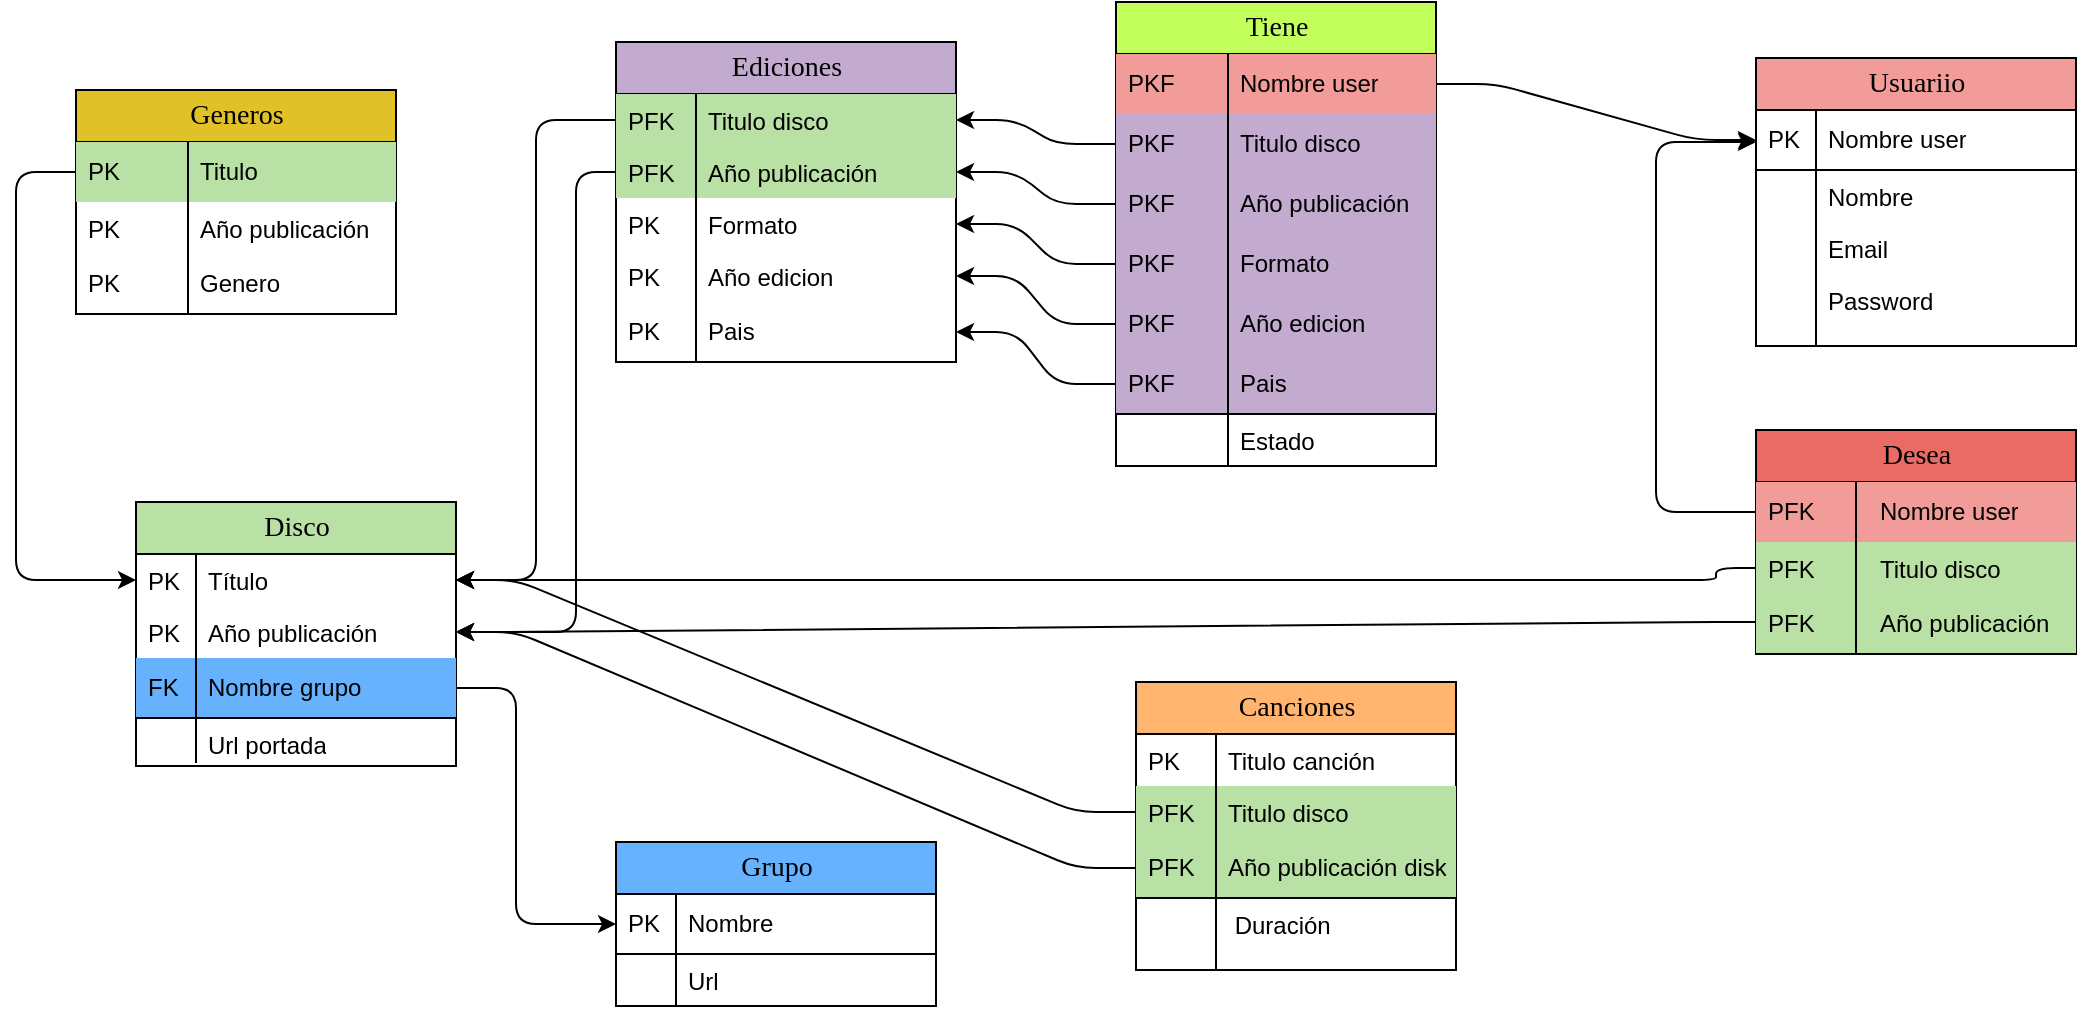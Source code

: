 <mxfile version="24.8.6">
  <diagram name="Page-1" id="e56a1550-8fbb-45ad-956c-1786394a9013">
    <mxGraphModel dx="1434" dy="786" grid="1" gridSize="10" guides="1" tooltips="1" connect="1" arrows="1" fold="1" page="1" pageScale="1" pageWidth="1100" pageHeight="850" background="none" math="0" shadow="0">
      <root>
        <mxCell id="0" />
        <mxCell id="1" parent="0" />
        <mxCell id="2e49270ec7c68f3f-1" value="Grupo" style="swimlane;html=1;fontStyle=0;childLayout=stackLayout;horizontal=1;startSize=26;fillColor=#66B2FF;horizontalStack=0;resizeParent=1;resizeLast=0;collapsible=1;marginBottom=0;swimlaneFillColor=#ffffff;align=center;rounded=0;shadow=0;comic=0;labelBackgroundColor=none;strokeWidth=1;fontFamily=Verdana;fontSize=14" parent="1" vertex="1">
          <mxGeometry x="320" y="480" width="160" height="82" as="geometry" />
        </mxCell>
        <mxCell id="T7b4NBQ5WyFwHvot3WWk-4" value="Nombre" style="shape=partialRectangle;top=0;left=0;right=0;bottom=1;html=1;align=left;verticalAlign=middle;fillColor=none;spacingLeft=34;spacingRight=4;whiteSpace=wrap;overflow=hidden;rotatable=0;points=[[0,0.5],[1,0.5]];portConstraint=eastwest;dropTarget=0;fontStyle=0;" parent="2e49270ec7c68f3f-1" vertex="1">
          <mxGeometry y="26" width="160" height="30" as="geometry" />
        </mxCell>
        <mxCell id="T7b4NBQ5WyFwHvot3WWk-5" value="PK" style="shape=partialRectangle;top=0;left=0;bottom=0;html=1;fillColor=none;align=left;verticalAlign=middle;spacingLeft=4;spacingRight=4;whiteSpace=wrap;overflow=hidden;rotatable=0;points=[];portConstraint=eastwest;part=1;fontStyle=0" parent="T7b4NBQ5WyFwHvot3WWk-4" vertex="1" connectable="0">
          <mxGeometry width="30" height="30" as="geometry" />
        </mxCell>
        <mxCell id="T7b4NBQ5WyFwHvot3WWk-8" value="Url" style="shape=partialRectangle;top=0;left=0;right=0;bottom=0;html=1;align=left;verticalAlign=top;fillColor=none;spacingLeft=34;spacingRight=4;whiteSpace=wrap;overflow=hidden;rotatable=0;points=[[0,0.5],[1,0.5]];portConstraint=eastwest;dropTarget=0;fontStyle=0" parent="2e49270ec7c68f3f-1" vertex="1">
          <mxGeometry y="56" width="160" height="26" as="geometry" />
        </mxCell>
        <mxCell id="T7b4NBQ5WyFwHvot3WWk-9" value="" style="shape=partialRectangle;top=0;left=0;bottom=0;html=1;fillColor=none;align=left;verticalAlign=top;spacingLeft=4;spacingRight=4;whiteSpace=wrap;overflow=hidden;rotatable=0;points=[];portConstraint=eastwest;part=1;fontStyle=0" parent="T7b4NBQ5WyFwHvot3WWk-8" vertex="1" connectable="0">
          <mxGeometry width="30" height="26" as="geometry" />
        </mxCell>
        <mxCell id="2e49270ec7c68f3f-8" value="Canciones" style="swimlane;html=1;fontStyle=0;childLayout=stackLayout;horizontal=1;startSize=26;fillColor=#FFB570;horizontalStack=0;resizeParent=1;resizeLast=0;collapsible=1;marginBottom=0;swimlaneFillColor=#ffffff;align=center;rounded=0;shadow=0;comic=0;labelBackgroundColor=none;strokeWidth=1;fontFamily=Verdana;fontSize=14;swimlaneLine=1;" parent="1" vertex="1">
          <mxGeometry x="580" y="400" width="160" height="144" as="geometry" />
        </mxCell>
        <mxCell id="2e49270ec7c68f3f-11" value="&amp;nbsp; &amp;nbsp;Titulo canción" style="shape=partialRectangle;top=0;left=0;right=0;bottom=0;html=1;align=left;verticalAlign=top;fillColor=none;spacingLeft=34;spacingRight=4;whiteSpace=wrap;overflow=hidden;rotatable=0;points=[[0,0.5],[1,0.5]];portConstraint=eastwest;dropTarget=0;fontStyle=0" parent="2e49270ec7c68f3f-8" vertex="1">
          <mxGeometry y="26" width="160" height="26" as="geometry" />
        </mxCell>
        <mxCell id="2e49270ec7c68f3f-12" value="PK" style="shape=partialRectangle;top=0;left=0;bottom=0;html=1;fillColor=none;align=left;verticalAlign=top;spacingLeft=4;spacingRight=4;whiteSpace=wrap;overflow=hidden;rotatable=0;points=[];portConstraint=eastwest;part=1;fontStyle=0" parent="2e49270ec7c68f3f-11" vertex="1" connectable="0">
          <mxGeometry width="40" height="26" as="geometry" />
        </mxCell>
        <mxCell id="2e49270ec7c68f3f-13" value="&amp;nbsp; &amp;nbsp;Titulo disco" style="shape=partialRectangle;top=0;left=0;right=0;bottom=0;html=1;align=left;verticalAlign=top;fillColor=#B9E0A5;spacingLeft=34;spacingRight=4;whiteSpace=wrap;overflow=hidden;rotatable=0;points=[[0,0.5],[1,0.5]];portConstraint=eastwest;dropTarget=0;fontStyle=0" parent="2e49270ec7c68f3f-8" vertex="1">
          <mxGeometry y="52" width="160" height="26" as="geometry" />
        </mxCell>
        <mxCell id="2e49270ec7c68f3f-14" value="PFK" style="shape=partialRectangle;top=0;left=0;bottom=0;html=1;fillColor=none;align=left;verticalAlign=top;spacingLeft=4;spacingRight=4;whiteSpace=wrap;overflow=hidden;rotatable=0;points=[];portConstraint=eastwest;part=1;fontStyle=0" parent="2e49270ec7c68f3f-13" vertex="1" connectable="0">
          <mxGeometry width="40" height="26" as="geometry" />
        </mxCell>
        <mxCell id="2e49270ec7c68f3f-9" value="&amp;nbsp; &amp;nbsp;Año publicación disk" style="shape=partialRectangle;top=0;left=0;right=0;bottom=1;html=1;align=left;verticalAlign=middle;fillColor=#B9E0A5;spacingLeft=34;spacingRight=4;whiteSpace=wrap;overflow=hidden;rotatable=0;points=[[0,0.5],[1,0.5]];portConstraint=eastwest;dropTarget=0;fontStyle=0;" parent="2e49270ec7c68f3f-8" vertex="1">
          <mxGeometry y="78" width="160" height="30" as="geometry" />
        </mxCell>
        <mxCell id="2e49270ec7c68f3f-10" value="PFK" style="shape=partialRectangle;top=0;left=0;bottom=0;html=1;fillColor=none;align=left;verticalAlign=middle;spacingLeft=4;spacingRight=4;whiteSpace=wrap;overflow=hidden;rotatable=0;points=[];portConstraint=eastwest;part=1;fontStyle=0" parent="2e49270ec7c68f3f-9" vertex="1" connectable="0">
          <mxGeometry width="40" height="30" as="geometry" />
        </mxCell>
        <mxCell id="2e49270ec7c68f3f-15" value="&amp;nbsp; &amp;nbsp; Duración" style="shape=partialRectangle;top=0;left=0;right=0;bottom=0;html=1;align=left;verticalAlign=top;fillColor=none;spacingLeft=34;spacingRight=4;whiteSpace=wrap;overflow=hidden;rotatable=0;points=[[0,0.5],[1,0.5]];portConstraint=eastwest;dropTarget=0;fontStyle=0" parent="2e49270ec7c68f3f-8" vertex="1">
          <mxGeometry y="108" width="160" height="26" as="geometry" />
        </mxCell>
        <mxCell id="2e49270ec7c68f3f-16" value="" style="shape=partialRectangle;top=0;left=0;bottom=0;html=1;fillColor=none;align=left;verticalAlign=top;spacingLeft=4;spacingRight=4;whiteSpace=wrap;overflow=hidden;rotatable=0;points=[];portConstraint=eastwest;part=1;fontStyle=0" parent="2e49270ec7c68f3f-15" vertex="1" connectable="0">
          <mxGeometry width="40" height="26" as="geometry" />
        </mxCell>
        <mxCell id="2e49270ec7c68f3f-17" value="" style="shape=partialRectangle;top=0;left=0;right=0;bottom=0;html=1;align=left;verticalAlign=top;fillColor=none;spacingLeft=34;spacingRight=4;whiteSpace=wrap;overflow=hidden;rotatable=0;points=[[0,0.5],[1,0.5]];portConstraint=eastwest;dropTarget=0;fontStyle=0" parent="2e49270ec7c68f3f-8" vertex="1">
          <mxGeometry y="134" width="160" height="10" as="geometry" />
        </mxCell>
        <mxCell id="2e49270ec7c68f3f-18" value="" style="shape=partialRectangle;top=0;left=0;bottom=0;html=1;fillColor=none;align=left;verticalAlign=top;spacingLeft=4;spacingRight=4;whiteSpace=wrap;overflow=hidden;rotatable=0;points=[];portConstraint=eastwest;part=1;fontStyle=0" parent="2e49270ec7c68f3f-17" vertex="1" connectable="0">
          <mxGeometry width="40" height="10" as="geometry" />
        </mxCell>
        <mxCell id="2e49270ec7c68f3f-19" value="Usuariio" style="swimlane;html=1;fontStyle=0;childLayout=stackLayout;horizontal=1;startSize=26;fillColor=#F19C99;horizontalStack=0;resizeParent=1;resizeLast=0;collapsible=1;marginBottom=0;swimlaneFillColor=#ffffff;align=center;rounded=0;shadow=0;comic=0;labelBackgroundColor=none;strokeWidth=1;fontFamily=Verdana;fontSize=14" parent="1" vertex="1">
          <mxGeometry x="890" y="88" width="160" height="144" as="geometry" />
        </mxCell>
        <mxCell id="2e49270ec7c68f3f-20" value="Nombre user" style="shape=partialRectangle;top=0;left=0;right=0;bottom=1;html=1;align=left;verticalAlign=middle;fillColor=none;spacingLeft=34;spacingRight=4;whiteSpace=wrap;overflow=hidden;rotatable=0;points=[[0,0.5],[1,0.5]];portConstraint=eastwest;dropTarget=0;fontStyle=0;" parent="2e49270ec7c68f3f-19" vertex="1">
          <mxGeometry y="26" width="160" height="30" as="geometry" />
        </mxCell>
        <mxCell id="2e49270ec7c68f3f-21" value="PK" style="shape=partialRectangle;top=0;left=0;bottom=0;html=1;fillColor=none;align=left;verticalAlign=middle;spacingLeft=4;spacingRight=4;whiteSpace=wrap;overflow=hidden;rotatable=0;points=[];portConstraint=eastwest;part=1;fontStyle=0" parent="2e49270ec7c68f3f-20" vertex="1" connectable="0">
          <mxGeometry width="30" height="30" as="geometry" />
        </mxCell>
        <mxCell id="2e49270ec7c68f3f-22" value="Nombre&amp;nbsp;" style="shape=partialRectangle;top=0;left=0;right=0;bottom=0;html=1;align=left;verticalAlign=top;fillColor=none;spacingLeft=34;spacingRight=4;whiteSpace=wrap;overflow=hidden;rotatable=0;points=[[0,0.5],[1,0.5]];portConstraint=eastwest;dropTarget=0;fontStyle=0" parent="2e49270ec7c68f3f-19" vertex="1">
          <mxGeometry y="56" width="160" height="26" as="geometry" />
        </mxCell>
        <mxCell id="2e49270ec7c68f3f-23" value="" style="shape=partialRectangle;top=0;left=0;bottom=0;html=1;fillColor=none;align=left;verticalAlign=top;spacingLeft=4;spacingRight=4;whiteSpace=wrap;overflow=hidden;rotatable=0;points=[];portConstraint=eastwest;part=1;fontStyle=0" parent="2e49270ec7c68f3f-22" vertex="1" connectable="0">
          <mxGeometry width="30" height="26" as="geometry" />
        </mxCell>
        <mxCell id="2e49270ec7c68f3f-24" value="Email" style="shape=partialRectangle;top=0;left=0;right=0;bottom=0;html=1;align=left;verticalAlign=top;fillColor=none;spacingLeft=34;spacingRight=4;whiteSpace=wrap;overflow=hidden;rotatable=0;points=[[0,0.5],[1,0.5]];portConstraint=eastwest;dropTarget=0;fontStyle=0" parent="2e49270ec7c68f3f-19" vertex="1">
          <mxGeometry y="82" width="160" height="26" as="geometry" />
        </mxCell>
        <mxCell id="2e49270ec7c68f3f-25" value="" style="shape=partialRectangle;top=0;left=0;bottom=0;html=1;fillColor=none;align=left;verticalAlign=top;spacingLeft=4;spacingRight=4;whiteSpace=wrap;overflow=hidden;rotatable=0;points=[];portConstraint=eastwest;part=1;fontStyle=0" parent="2e49270ec7c68f3f-24" vertex="1" connectable="0">
          <mxGeometry width="30" height="26" as="geometry" />
        </mxCell>
        <mxCell id="2e49270ec7c68f3f-26" value="Password" style="shape=partialRectangle;top=0;left=0;right=0;bottom=0;html=1;align=left;verticalAlign=top;fillColor=none;spacingLeft=34;spacingRight=4;whiteSpace=wrap;overflow=hidden;rotatable=0;points=[[0,0.5],[1,0.5]];portConstraint=eastwest;dropTarget=0;fontStyle=0" parent="2e49270ec7c68f3f-19" vertex="1">
          <mxGeometry y="108" width="160" height="26" as="geometry" />
        </mxCell>
        <mxCell id="2e49270ec7c68f3f-27" value="" style="shape=partialRectangle;top=0;left=0;bottom=0;html=1;fillColor=none;align=left;verticalAlign=top;spacingLeft=4;spacingRight=4;whiteSpace=wrap;overflow=hidden;rotatable=0;points=[];portConstraint=eastwest;part=1;fontStyle=0" parent="2e49270ec7c68f3f-26" vertex="1" connectable="0">
          <mxGeometry width="30" height="26" as="geometry" />
        </mxCell>
        <mxCell id="2e49270ec7c68f3f-28" value="" style="shape=partialRectangle;top=0;left=0;right=0;bottom=0;html=1;align=left;verticalAlign=top;fillColor=none;spacingLeft=34;spacingRight=4;whiteSpace=wrap;overflow=hidden;rotatable=0;points=[[0,0.5],[1,0.5]];portConstraint=eastwest;dropTarget=0;fontStyle=0" parent="2e49270ec7c68f3f-19" vertex="1">
          <mxGeometry y="134" width="160" height="10" as="geometry" />
        </mxCell>
        <mxCell id="2e49270ec7c68f3f-29" value="" style="shape=partialRectangle;top=0;left=0;bottom=0;html=1;fillColor=none;align=left;verticalAlign=top;spacingLeft=4;spacingRight=4;whiteSpace=wrap;overflow=hidden;rotatable=0;points=[];portConstraint=eastwest;part=1;fontStyle=0" parent="2e49270ec7c68f3f-28" vertex="1" connectable="0">
          <mxGeometry width="30" height="10" as="geometry" />
        </mxCell>
        <mxCell id="2e49270ec7c68f3f-30" value="Ediciones" style="swimlane;html=1;fontStyle=0;childLayout=stackLayout;horizontal=1;startSize=26;fillColor=#C3ABD0;horizontalStack=0;resizeParent=1;resizeLast=0;collapsible=1;marginBottom=0;swimlaneFillColor=#ffffff;align=center;rounded=0;shadow=0;comic=0;labelBackgroundColor=none;strokeWidth=1;fontFamily=Verdana;fontSize=14" parent="1" vertex="1">
          <mxGeometry x="320" y="80" width="170" height="160" as="geometry" />
        </mxCell>
        <mxCell id="2e49270ec7c68f3f-33" value="&lt;span style=&quot;&quot;&gt;&amp;nbsp; &amp;nbsp;Titulo disco&lt;/span&gt;" style="shape=partialRectangle;top=0;left=0;right=0;bottom=0;html=1;align=left;verticalAlign=top;fillColor=#B9E0A5;spacingLeft=34;spacingRight=4;whiteSpace=wrap;overflow=hidden;rotatable=0;points=[[0,0.5],[1,0.5]];portConstraint=eastwest;dropTarget=0;fontStyle=0" parent="2e49270ec7c68f3f-30" vertex="1">
          <mxGeometry y="26" width="170" height="26" as="geometry" />
        </mxCell>
        <mxCell id="2e49270ec7c68f3f-34" value="PFK" style="shape=partialRectangle;top=0;left=0;bottom=0;html=1;fillColor=none;align=left;verticalAlign=top;spacingLeft=4;spacingRight=4;whiteSpace=wrap;overflow=hidden;rotatable=0;points=[];portConstraint=eastwest;part=1;fontStyle=0" parent="2e49270ec7c68f3f-33" vertex="1" connectable="0">
          <mxGeometry width="40" height="26" as="geometry" />
        </mxCell>
        <mxCell id="2e49270ec7c68f3f-35" value="&lt;span style=&quot;&quot;&gt;&amp;nbsp; &amp;nbsp;Año publicación&lt;/span&gt;" style="shape=partialRectangle;top=0;left=0;right=0;bottom=0;html=1;align=left;verticalAlign=top;fillColor=#B9E0A5;spacingLeft=34;spacingRight=4;whiteSpace=wrap;overflow=hidden;rotatable=0;points=[[0,0.5],[1,0.5]];portConstraint=eastwest;dropTarget=0;fontStyle=0" parent="2e49270ec7c68f3f-30" vertex="1">
          <mxGeometry y="52" width="170" height="26" as="geometry" />
        </mxCell>
        <mxCell id="2e49270ec7c68f3f-36" value="PFK" style="shape=partialRectangle;top=0;left=0;bottom=0;html=1;fillColor=none;align=left;verticalAlign=top;spacingLeft=4;spacingRight=4;whiteSpace=wrap;overflow=hidden;rotatable=0;points=[];portConstraint=eastwest;part=1;fontStyle=0" parent="2e49270ec7c68f3f-35" vertex="1" connectable="0">
          <mxGeometry width="40" height="26" as="geometry" />
        </mxCell>
        <mxCell id="2e49270ec7c68f3f-37" value="&lt;span style=&quot;&quot;&gt;&amp;nbsp; &amp;nbsp;Formato&lt;/span&gt;" style="shape=partialRectangle;top=0;left=0;right=0;bottom=0;html=1;align=left;verticalAlign=top;fillColor=none;spacingLeft=34;spacingRight=4;whiteSpace=wrap;overflow=hidden;rotatable=0;points=[[0,0.5],[1,0.5]];portConstraint=eastwest;dropTarget=0;fontStyle=0" parent="2e49270ec7c68f3f-30" vertex="1">
          <mxGeometry y="78" width="170" height="26" as="geometry" />
        </mxCell>
        <mxCell id="2e49270ec7c68f3f-38" value="PK" style="shape=partialRectangle;top=0;left=0;bottom=0;html=1;fillColor=none;align=left;verticalAlign=top;spacingLeft=4;spacingRight=4;whiteSpace=wrap;overflow=hidden;rotatable=0;points=[];portConstraint=eastwest;part=1;fontStyle=0" parent="2e49270ec7c68f3f-37" vertex="1" connectable="0">
          <mxGeometry width="40" height="26" as="geometry" />
        </mxCell>
        <mxCell id="T7b4NBQ5WyFwHvot3WWk-23" value="&lt;span style=&quot;&quot;&gt;&amp;nbsp; &amp;nbsp;Año edicion&lt;/span&gt;" style="shape=partialRectangle;top=0;left=0;right=0;bottom=0;html=1;align=left;verticalAlign=top;fillColor=none;spacingLeft=34;spacingRight=4;whiteSpace=wrap;overflow=hidden;rotatable=0;points=[[0,0.5],[1,0.5]];portConstraint=eastwest;dropTarget=0;fontStyle=0" parent="2e49270ec7c68f3f-30" vertex="1">
          <mxGeometry y="104" width="170" height="26" as="geometry" />
        </mxCell>
        <mxCell id="T7b4NBQ5WyFwHvot3WWk-24" value="PK" style="shape=partialRectangle;top=0;left=0;bottom=0;html=1;fillColor=none;align=left;verticalAlign=top;spacingLeft=4;spacingRight=4;whiteSpace=wrap;overflow=hidden;rotatable=0;points=[];portConstraint=eastwest;part=1;fontStyle=0" parent="T7b4NBQ5WyFwHvot3WWk-23" vertex="1" connectable="0">
          <mxGeometry width="40" height="26" as="geometry" />
        </mxCell>
        <mxCell id="2e49270ec7c68f3f-31" value="&amp;nbsp; &amp;nbsp;Pais" style="shape=partialRectangle;top=0;left=0;right=0;bottom=1;html=1;align=left;verticalAlign=middle;fillColor=none;spacingLeft=34;spacingRight=4;whiteSpace=wrap;overflow=hidden;rotatable=0;points=[[0,0.5],[1,0.5]];portConstraint=eastwest;dropTarget=0;fontStyle=0;" parent="2e49270ec7c68f3f-30" vertex="1">
          <mxGeometry y="130" width="170" height="30" as="geometry" />
        </mxCell>
        <mxCell id="2e49270ec7c68f3f-32" value="PK" style="shape=partialRectangle;top=0;left=0;bottom=0;html=1;fillColor=none;align=left;verticalAlign=middle;spacingLeft=4;spacingRight=4;whiteSpace=wrap;overflow=hidden;rotatable=0;points=[];portConstraint=eastwest;part=1;fontStyle=0" parent="2e49270ec7c68f3f-31" vertex="1" connectable="0">
          <mxGeometry width="40" height="30" as="geometry" />
        </mxCell>
        <mxCell id="2e49270ec7c68f3f-41" value="Desea" style="swimlane;html=1;fontStyle=0;childLayout=stackLayout;horizontal=1;startSize=26;fillColor=#EA6B66;horizontalStack=0;resizeParent=1;resizeLast=0;collapsible=1;marginBottom=0;swimlaneFillColor=#ffffff;align=center;rounded=0;shadow=0;comic=0;labelBackgroundColor=none;strokeWidth=1;fontFamily=Verdana;fontSize=14" parent="1" vertex="1">
          <mxGeometry x="890" y="274" width="160" height="112" as="geometry" />
        </mxCell>
        <mxCell id="2e49270ec7c68f3f-42" value="Nombre user" style="shape=partialRectangle;top=0;left=0;right=0;bottom=0;html=1;align=left;verticalAlign=middle;fillColor=#F19C99;spacingLeft=60;spacingRight=4;whiteSpace=wrap;overflow=hidden;rotatable=0;points=[[0,0.5],[1,0.5]];portConstraint=eastwest;dropTarget=0;fontStyle=0;strokeColor=none;" parent="2e49270ec7c68f3f-41" vertex="1">
          <mxGeometry y="26" width="160" height="30" as="geometry" />
        </mxCell>
        <mxCell id="2e49270ec7c68f3f-43" value="PFK" style="shape=partialRectangle;fontStyle=0;top=0;left=0;bottom=0;html=1;fillColor=none;align=left;verticalAlign=middle;spacingLeft=4;spacingRight=4;whiteSpace=wrap;overflow=hidden;rotatable=0;points=[];portConstraint=eastwest;part=1;" parent="2e49270ec7c68f3f-42" vertex="1" connectable="0">
          <mxGeometry width="50" height="30" as="geometry" />
        </mxCell>
        <mxCell id="2e49270ec7c68f3f-46" value="Titulo disco" style="shape=partialRectangle;top=0;left=0;right=0;bottom=0;html=1;align=left;verticalAlign=top;fillColor=#B9E0A5;spacingLeft=60;spacingRight=4;whiteSpace=wrap;overflow=hidden;rotatable=0;points=[[0,0.5],[1,0.5]];portConstraint=eastwest;dropTarget=0;fontStyle=0" parent="2e49270ec7c68f3f-41" vertex="1">
          <mxGeometry y="56" width="160" height="26" as="geometry" />
        </mxCell>
        <mxCell id="2e49270ec7c68f3f-47" value="PFK" style="shape=partialRectangle;top=0;left=0;bottom=0;html=1;fillColor=none;align=left;verticalAlign=top;spacingLeft=4;spacingRight=4;whiteSpace=wrap;overflow=hidden;rotatable=0;points=[];portConstraint=eastwest;part=1;fontStyle=0" parent="2e49270ec7c68f3f-46" vertex="1" connectable="0">
          <mxGeometry width="50" height="26" as="geometry" />
        </mxCell>
        <mxCell id="2e49270ec7c68f3f-44" value="Año publicación" style="shape=partialRectangle;top=0;left=0;right=0;bottom=1;html=1;align=left;verticalAlign=middle;fillColor=#B9E0A5;spacingLeft=60;spacingRight=4;whiteSpace=wrap;overflow=hidden;rotatable=0;points=[[0,0.5],[1,0.5]];portConstraint=eastwest;dropTarget=0;fontStyle=0;" parent="2e49270ec7c68f3f-41" vertex="1">
          <mxGeometry y="82" width="160" height="30" as="geometry" />
        </mxCell>
        <mxCell id="2e49270ec7c68f3f-45" value="PFK" style="shape=partialRectangle;fontStyle=0;top=0;left=0;bottom=0;html=1;fillColor=none;align=left;verticalAlign=middle;spacingLeft=4;spacingRight=4;whiteSpace=wrap;overflow=hidden;rotatable=0;points=[];portConstraint=eastwest;part=1;" parent="2e49270ec7c68f3f-44" vertex="1" connectable="0">
          <mxGeometry width="50" height="30" as="geometry" />
        </mxCell>
        <mxCell id="2e49270ec7c68f3f-48" value="Generos" style="swimlane;html=1;fontStyle=0;childLayout=stackLayout;horizontal=1;startSize=26;fillColor=#E0C128;horizontalStack=0;resizeParent=1;resizeLast=0;collapsible=1;marginBottom=0;swimlaneFillColor=#ffffff;align=center;rounded=0;shadow=0;comic=0;labelBackgroundColor=none;strokeWidth=1;fontFamily=Verdana;fontSize=14" parent="1" vertex="1">
          <mxGeometry x="50" y="104" width="160" height="112" as="geometry" />
        </mxCell>
        <mxCell id="2e49270ec7c68f3f-49" value="Titulo" style="shape=partialRectangle;top=0;left=0;right=0;bottom=0;html=1;align=left;verticalAlign=middle;fillColor=#B9E0A5;spacingLeft=60;spacingRight=4;whiteSpace=wrap;overflow=hidden;rotatable=0;points=[[0,0.5],[1,0.5]];portConstraint=eastwest;dropTarget=0;fontStyle=0;" parent="2e49270ec7c68f3f-48" vertex="1">
          <mxGeometry y="26" width="160" height="30" as="geometry" />
        </mxCell>
        <mxCell id="2e49270ec7c68f3f-50" value="PK" style="shape=partialRectangle;fontStyle=0;top=0;left=0;bottom=0;html=1;fillColor=none;align=left;verticalAlign=middle;spacingLeft=4;spacingRight=4;whiteSpace=wrap;overflow=hidden;rotatable=0;points=[];portConstraint=eastwest;part=1;" parent="2e49270ec7c68f3f-49" vertex="1" connectable="0">
          <mxGeometry width="56" height="30" as="geometry" />
        </mxCell>
        <mxCell id="2e49270ec7c68f3f-53" value="Año publicación" style="shape=partialRectangle;top=0;left=0;right=0;bottom=0;html=1;align=left;verticalAlign=top;fillColor=none;spacingLeft=60;spacingRight=4;whiteSpace=wrap;overflow=hidden;rotatable=0;points=[[0,0.5],[1,0.5]];portConstraint=eastwest;dropTarget=0;fontStyle=0" parent="2e49270ec7c68f3f-48" vertex="1">
          <mxGeometry y="56" width="160" height="26" as="geometry" />
        </mxCell>
        <mxCell id="2e49270ec7c68f3f-54" value="PK" style="shape=partialRectangle;top=0;left=0;bottom=0;html=1;fillColor=none;align=left;verticalAlign=top;spacingLeft=4;spacingRight=4;whiteSpace=wrap;overflow=hidden;rotatable=0;points=[];portConstraint=eastwest;part=1;fontStyle=0" parent="2e49270ec7c68f3f-53" vertex="1" connectable="0">
          <mxGeometry width="56" height="26" as="geometry" />
        </mxCell>
        <mxCell id="2e49270ec7c68f3f-51" value="Genero" style="shape=partialRectangle;top=0;left=0;right=0;bottom=1;html=1;align=left;verticalAlign=middle;fillColor=none;spacingLeft=60;spacingRight=4;whiteSpace=wrap;overflow=hidden;rotatable=0;points=[[0,0.5],[1,0.5]];portConstraint=eastwest;dropTarget=0;fontStyle=0;" parent="2e49270ec7c68f3f-48" vertex="1">
          <mxGeometry y="82" width="160" height="30" as="geometry" />
        </mxCell>
        <mxCell id="2e49270ec7c68f3f-52" value="PK" style="shape=partialRectangle;fontStyle=0;top=0;left=0;bottom=0;html=1;fillColor=none;align=left;verticalAlign=middle;spacingLeft=4;spacingRight=4;whiteSpace=wrap;overflow=hidden;rotatable=0;points=[];portConstraint=eastwest;part=1;" parent="2e49270ec7c68f3f-51" vertex="1" connectable="0">
          <mxGeometry width="56" height="30" as="geometry" />
        </mxCell>
        <mxCell id="2e49270ec7c68f3f-56" value="" style="edgeStyle=orthogonalEdgeStyle;html=1;endArrow=classic;endFill=1;startArrow=none;labelBackgroundColor=none;fontFamily=Verdana;fontSize=14;entryX=0;entryY=0.5;exitX=0;exitY=0.5;entryDx=0;entryDy=0;exitDx=0;exitDy=0;startFill=0;fontStyle=0" parent="1" source="2e49270ec7c68f3f-42" target="2e49270ec7c68f3f-20" edge="1">
          <mxGeometry width="100" height="100" relative="1" as="geometry">
            <mxPoint x="120" y="650" as="sourcePoint" />
            <mxPoint x="220" y="550" as="targetPoint" />
            <Array as="points">
              <mxPoint x="840" y="315" />
              <mxPoint x="840" y="130" />
            </Array>
          </mxGeometry>
        </mxCell>
        <mxCell id="2e49270ec7c68f3f-63" value="" style="edgeStyle=entityRelationEdgeStyle;html=1;endArrow=none;startArrow=classic;labelBackgroundColor=none;fontFamily=Verdana;fontSize=14;exitX=1;exitY=0.5;exitDx=0;exitDy=0;startFill=1;endFill=0;fontStyle=0" parent="1" source="2e49270ec7c68f3f-85" edge="1">
          <mxGeometry width="100" height="100" relative="1" as="geometry">
            <mxPoint x="850" y="600" as="sourcePoint" />
            <mxPoint x="890" y="370" as="targetPoint" />
          </mxGeometry>
        </mxCell>
        <mxCell id="2e49270ec7c68f3f-64" value="Tiene" style="swimlane;html=1;fontStyle=0;childLayout=stackLayout;horizontal=1;startSize=26;fillColor=#C3FF5C;horizontalStack=0;resizeParent=1;resizeLast=0;collapsible=1;marginBottom=0;swimlaneFillColor=#ffffff;align=center;rounded=0;shadow=0;comic=0;labelBackgroundColor=none;strokeWidth=1;fontFamily=Verdana;fontSize=14" parent="1" vertex="1">
          <mxGeometry x="570" y="60" width="160" height="232" as="geometry" />
        </mxCell>
        <mxCell id="2e49270ec7c68f3f-65" value="Nombre user" style="shape=partialRectangle;top=0;left=0;right=0;bottom=0;html=1;align=left;verticalAlign=middle;fillColor=#F19C99;spacingLeft=60;spacingRight=4;whiteSpace=wrap;overflow=hidden;rotatable=0;points=[[0,0.5],[1,0.5]];portConstraint=eastwest;dropTarget=0;fontStyle=0;" parent="2e49270ec7c68f3f-64" vertex="1">
          <mxGeometry y="26" width="160" height="30" as="geometry" />
        </mxCell>
        <mxCell id="2e49270ec7c68f3f-66" value="PKF" style="shape=partialRectangle;fontStyle=0;top=0;left=0;bottom=0;html=1;fillColor=none;align=left;verticalAlign=middle;spacingLeft=4;spacingRight=4;whiteSpace=wrap;overflow=hidden;rotatable=0;points=[];portConstraint=eastwest;part=1;" parent="2e49270ec7c68f3f-65" vertex="1" connectable="0">
          <mxGeometry width="56" height="30" as="geometry" />
        </mxCell>
        <mxCell id="T7b4NBQ5WyFwHvot3WWk-13" value="Titulo disco" style="shape=partialRectangle;top=0;left=0;right=0;bottom=0;html=1;align=left;verticalAlign=middle;fillColor=#C3ABD0;spacingLeft=60;spacingRight=4;whiteSpace=wrap;overflow=hidden;rotatable=0;points=[[0,0.5],[1,0.5]];portConstraint=eastwest;dropTarget=0;fontStyle=0;" parent="2e49270ec7c68f3f-64" vertex="1">
          <mxGeometry y="56" width="160" height="30" as="geometry" />
        </mxCell>
        <mxCell id="T7b4NBQ5WyFwHvot3WWk-14" value="PKF" style="shape=partialRectangle;fontStyle=0;top=0;left=0;bottom=0;html=1;fillColor=none;align=left;verticalAlign=middle;spacingLeft=4;spacingRight=4;whiteSpace=wrap;overflow=hidden;rotatable=0;points=[];portConstraint=eastwest;part=1;" parent="T7b4NBQ5WyFwHvot3WWk-13" vertex="1" connectable="0">
          <mxGeometry width="56" height="30" as="geometry" />
        </mxCell>
        <mxCell id="T7b4NBQ5WyFwHvot3WWk-15" value="Año publicación" style="shape=partialRectangle;top=0;left=0;right=0;bottom=0;html=1;align=left;verticalAlign=middle;fillColor=#C3ABD0;spacingLeft=60;spacingRight=4;whiteSpace=wrap;overflow=hidden;rotatable=0;points=[[0,0.5],[1,0.5]];portConstraint=eastwest;dropTarget=0;fontStyle=0;" parent="2e49270ec7c68f3f-64" vertex="1">
          <mxGeometry y="86" width="160" height="30" as="geometry" />
        </mxCell>
        <mxCell id="T7b4NBQ5WyFwHvot3WWk-16" value="PKF" style="shape=partialRectangle;fontStyle=0;top=0;left=0;bottom=0;html=1;fillColor=none;align=left;verticalAlign=middle;spacingLeft=4;spacingRight=4;whiteSpace=wrap;overflow=hidden;rotatable=0;points=[];portConstraint=eastwest;part=1;" parent="T7b4NBQ5WyFwHvot3WWk-15" vertex="1" connectable="0">
          <mxGeometry width="56" height="30" as="geometry" />
        </mxCell>
        <mxCell id="T7b4NBQ5WyFwHvot3WWk-19" value="Formato" style="shape=partialRectangle;top=0;left=0;right=0;bottom=0;html=1;align=left;verticalAlign=middle;fillColor=#C3ABD0;spacingLeft=60;spacingRight=4;whiteSpace=wrap;overflow=hidden;rotatable=0;points=[[0,0.5],[1,0.5]];portConstraint=eastwest;dropTarget=0;fontStyle=0;" parent="2e49270ec7c68f3f-64" vertex="1">
          <mxGeometry y="116" width="160" height="30" as="geometry" />
        </mxCell>
        <mxCell id="T7b4NBQ5WyFwHvot3WWk-20" value="PKF" style="shape=partialRectangle;fontStyle=0;top=0;left=0;bottom=0;html=1;fillColor=none;align=left;verticalAlign=middle;spacingLeft=4;spacingRight=4;whiteSpace=wrap;overflow=hidden;rotatable=0;points=[];portConstraint=eastwest;part=1;" parent="T7b4NBQ5WyFwHvot3WWk-19" vertex="1" connectable="0">
          <mxGeometry width="56" height="30" as="geometry" />
        </mxCell>
        <mxCell id="T7b4NBQ5WyFwHvot3WWk-17" value="Año edicion" style="shape=partialRectangle;top=0;left=0;right=0;bottom=0;html=1;align=left;verticalAlign=middle;fillColor=#C3ABD0;spacingLeft=60;spacingRight=4;whiteSpace=wrap;overflow=hidden;rotatable=0;points=[[0,0.5],[1,0.5]];portConstraint=eastwest;dropTarget=0;fontStyle=0;" parent="2e49270ec7c68f3f-64" vertex="1">
          <mxGeometry y="146" width="160" height="30" as="geometry" />
        </mxCell>
        <mxCell id="T7b4NBQ5WyFwHvot3WWk-18" value="PKF" style="shape=partialRectangle;fontStyle=0;top=0;left=0;bottom=0;html=1;fillColor=none;align=left;verticalAlign=middle;spacingLeft=4;spacingRight=4;whiteSpace=wrap;overflow=hidden;rotatable=0;points=[];portConstraint=eastwest;part=1;" parent="T7b4NBQ5WyFwHvot3WWk-17" vertex="1" connectable="0">
          <mxGeometry width="56" height="30" as="geometry" />
        </mxCell>
        <mxCell id="2e49270ec7c68f3f-67" value="Pais" style="shape=partialRectangle;top=0;left=0;right=0;bottom=1;html=1;align=left;verticalAlign=middle;fillColor=#C3ABD0;spacingLeft=60;spacingRight=4;whiteSpace=wrap;overflow=hidden;rotatable=0;points=[[0,0.5],[1,0.5]];portConstraint=eastwest;dropTarget=0;fontStyle=0;" parent="2e49270ec7c68f3f-64" vertex="1">
          <mxGeometry y="176" width="160" height="30" as="geometry" />
        </mxCell>
        <mxCell id="2e49270ec7c68f3f-68" value="PKF" style="shape=partialRectangle;fontStyle=0;top=0;left=0;bottom=0;html=1;fillColor=none;align=left;verticalAlign=middle;spacingLeft=4;spacingRight=4;whiteSpace=wrap;overflow=hidden;rotatable=0;points=[];portConstraint=eastwest;part=1;" parent="2e49270ec7c68f3f-67" vertex="1" connectable="0">
          <mxGeometry width="56" height="30" as="geometry" />
        </mxCell>
        <mxCell id="2e49270ec7c68f3f-69" value="Estado" style="shape=partialRectangle;top=0;left=0;right=0;bottom=0;html=1;align=left;verticalAlign=top;fillColor=none;spacingLeft=60;spacingRight=4;whiteSpace=wrap;overflow=hidden;rotatable=0;points=[[0,0.5],[1,0.5]];portConstraint=eastwest;dropTarget=0;fontStyle=0" parent="2e49270ec7c68f3f-64" vertex="1">
          <mxGeometry y="206" width="160" height="26" as="geometry" />
        </mxCell>
        <mxCell id="2e49270ec7c68f3f-70" value="" style="shape=partialRectangle;top=0;left=0;bottom=0;html=1;fillColor=none;align=left;verticalAlign=top;spacingLeft=4;spacingRight=4;whiteSpace=wrap;overflow=hidden;rotatable=0;points=[];portConstraint=eastwest;part=1;fontStyle=0" parent="2e49270ec7c68f3f-69" vertex="1" connectable="0">
          <mxGeometry width="56" height="26" as="geometry" />
        </mxCell>
        <mxCell id="2e49270ec7c68f3f-78" value="" style="edgeStyle=entityRelationEdgeStyle;html=1;endArrow=none;startArrow=classic;labelBackgroundColor=none;fontFamily=Verdana;fontSize=14;entryX=1;entryY=0.5;exitX=0;exitY=0.5;entryDx=0;entryDy=0;exitDx=0;exitDy=0;startFill=1;endFill=0;fontStyle=0" parent="1" source="2e49270ec7c68f3f-20" target="2e49270ec7c68f3f-65" edge="1">
          <mxGeometry width="100" height="100" relative="1" as="geometry">
            <mxPoint x="499.765" y="107.529" as="sourcePoint" />
            <mxPoint x="650.353" y="-26.588" as="targetPoint" />
          </mxGeometry>
        </mxCell>
        <mxCell id="2e49270ec7c68f3f-80" value="Disco" style="swimlane;html=1;fontStyle=0;childLayout=stackLayout;horizontal=1;startSize=26;fillColor=#B9E0A5;horizontalStack=0;resizeParent=1;resizeLast=0;collapsible=1;marginBottom=0;swimlaneFillColor=#ffffff;align=center;rounded=0;shadow=0;comic=0;labelBackgroundColor=none;strokeWidth=1;fontFamily=Verdana;fontSize=14;swimlaneLine=1;" parent="1" vertex="1">
          <mxGeometry x="80" y="310" width="160" height="132" as="geometry" />
        </mxCell>
        <mxCell id="2e49270ec7c68f3f-83" value="Título&amp;nbsp;" style="shape=partialRectangle;top=0;left=0;right=0;bottom=0;html=1;align=left;verticalAlign=top;fillColor=none;spacingLeft=34;spacingRight=4;whiteSpace=wrap;overflow=hidden;rotatable=0;points=[[0,0.5],[1,0.5]];portConstraint=eastwest;dropTarget=0;fontStyle=0" parent="2e49270ec7c68f3f-80" vertex="1">
          <mxGeometry y="26" width="160" height="26" as="geometry" />
        </mxCell>
        <mxCell id="2e49270ec7c68f3f-84" value="PK" style="shape=partialRectangle;top=0;left=0;bottom=0;html=1;fillColor=none;align=left;verticalAlign=top;spacingLeft=4;spacingRight=4;whiteSpace=wrap;overflow=hidden;rotatable=0;points=[];portConstraint=eastwest;part=1;fontStyle=0" parent="2e49270ec7c68f3f-83" vertex="1" connectable="0">
          <mxGeometry width="30" height="26" as="geometry" />
        </mxCell>
        <mxCell id="2e49270ec7c68f3f-85" value="Año publicación" style="shape=partialRectangle;top=0;left=0;right=0;bottom=0;html=1;align=left;verticalAlign=top;fillColor=none;spacingLeft=34;spacingRight=4;whiteSpace=wrap;overflow=hidden;rotatable=0;points=[[0,0.5],[1,0.5]];portConstraint=eastwest;dropTarget=0;fontStyle=0" parent="2e49270ec7c68f3f-80" vertex="1">
          <mxGeometry y="52" width="160" height="26" as="geometry" />
        </mxCell>
        <mxCell id="2e49270ec7c68f3f-86" value="PK" style="shape=partialRectangle;top=0;left=0;bottom=0;html=1;fillColor=none;align=left;verticalAlign=top;spacingLeft=4;spacingRight=4;whiteSpace=wrap;overflow=hidden;rotatable=0;points=[];portConstraint=eastwest;part=1;fontStyle=0" parent="2e49270ec7c68f3f-85" vertex="1" connectable="0">
          <mxGeometry width="30" height="26" as="geometry" />
        </mxCell>
        <mxCell id="2e49270ec7c68f3f-81" value="&lt;span style=&quot;&quot;&gt;Nombre grupo&lt;/span&gt;" style="shape=partialRectangle;top=0;left=0;right=0;bottom=1;html=1;align=left;verticalAlign=middle;fillColor=#66B2FF;spacingLeft=34;spacingRight=4;whiteSpace=wrap;overflow=hidden;rotatable=0;points=[[0,0.5],[1,0.5]];portConstraint=eastwest;dropTarget=0;fontStyle=0;" parent="2e49270ec7c68f3f-80" vertex="1">
          <mxGeometry y="78" width="160" height="30" as="geometry" />
        </mxCell>
        <mxCell id="2e49270ec7c68f3f-82" value="FK" style="shape=partialRectangle;top=0;left=0;bottom=0;html=1;fillColor=none;align=left;verticalAlign=middle;spacingLeft=4;spacingRight=4;whiteSpace=wrap;overflow=hidden;rotatable=0;points=[];portConstraint=eastwest;part=1;fontStyle=0" parent="2e49270ec7c68f3f-81" vertex="1" connectable="0">
          <mxGeometry width="30" height="30" as="geometry" />
        </mxCell>
        <mxCell id="2e49270ec7c68f3f-87" value="Url portada" style="shape=partialRectangle;top=0;left=0;right=0;bottom=0;html=1;align=left;verticalAlign=top;fillColor=none;spacingLeft=34;spacingRight=4;whiteSpace=wrap;overflow=hidden;rotatable=0;points=[[0,0.5],[1,0.5]];portConstraint=eastwest;dropTarget=0;fontStyle=0" parent="2e49270ec7c68f3f-80" vertex="1">
          <mxGeometry y="108" width="160" height="22" as="geometry" />
        </mxCell>
        <mxCell id="2e49270ec7c68f3f-88" value="" style="shape=partialRectangle;top=0;left=0;bottom=0;html=1;fillColor=none;align=left;verticalAlign=top;spacingLeft=4;spacingRight=4;whiteSpace=wrap;overflow=hidden;rotatable=0;points=[];portConstraint=eastwest;part=1;fontStyle=0" parent="2e49270ec7c68f3f-87" vertex="1" connectable="0">
          <mxGeometry width="30" height="22" as="geometry" />
        </mxCell>
        <mxCell id="2e49270ec7c68f3f-89" value="" style="shape=partialRectangle;top=0;left=0;right=0;bottom=0;html=1;align=left;verticalAlign=top;fillColor=none;spacingLeft=34;spacingRight=4;whiteSpace=wrap;overflow=hidden;rotatable=0;points=[[0,0.5],[1,0.5]];portConstraint=eastwest;dropTarget=0;fontStyle=0" parent="2e49270ec7c68f3f-80" vertex="1">
          <mxGeometry y="130" width="160" as="geometry" />
        </mxCell>
        <mxCell id="2e49270ec7c68f3f-90" value="" style="shape=partialRectangle;top=0;left=0;bottom=0;html=1;fillColor=none;align=left;verticalAlign=top;spacingLeft=4;spacingRight=4;whiteSpace=wrap;overflow=hidden;rotatable=0;points=[];portConstraint=eastwest;part=1;fontStyle=0" parent="2e49270ec7c68f3f-89" vertex="1" connectable="0">
          <mxGeometry width="30" as="geometry" />
        </mxCell>
        <mxCell id="2e49270ec7c68f3f-91" value="" style="edgeStyle=orthogonalEdgeStyle;html=1;endArrow=classic;endFill=1;labelBackgroundColor=none;fontFamily=Verdana;fontSize=14;entryX=0;entryY=0.5;entryDx=0;entryDy=0;exitX=1;exitY=0.5;exitDx=0;exitDy=0;fontStyle=0" parent="1" source="2e49270ec7c68f3f-81" target="T7b4NBQ5WyFwHvot3WWk-4" edge="1">
          <mxGeometry width="100" height="100" relative="1" as="geometry">
            <mxPoint x="260" y="490" as="sourcePoint" />
            <mxPoint x="300" y="200" as="targetPoint" />
            <Array as="points">
              <mxPoint x="270" y="403" />
              <mxPoint x="270" y="521" />
            </Array>
          </mxGeometry>
        </mxCell>
        <mxCell id="2e49270ec7c68f3f-92" value="" style="edgeStyle=orthogonalEdgeStyle;html=1;endArrow=none;endFill=0;labelBackgroundColor=none;fontFamily=Verdana;fontSize=14;entryX=0;entryY=0.5;exitX=0;exitY=0.5;entryDx=0;entryDy=0;exitDx=0;exitDy=0;startArrow=classic;startFill=1;" parent="1" source="2e49270ec7c68f3f-83" target="2e49270ec7c68f3f-49" edge="1">
          <mxGeometry width="100" height="100" relative="1" as="geometry">
            <mxPoint x="200.353" y="408.941" as="sourcePoint" />
            <mxPoint x="300.353" y="191.294" as="targetPoint" />
            <Array as="points">
              <mxPoint x="20" y="349" />
              <mxPoint x="20" y="145" />
            </Array>
          </mxGeometry>
        </mxCell>
        <mxCell id="T7b4NBQ5WyFwHvot3WWk-11" value="" style="edgeStyle=orthogonalEdgeStyle;html=1;endArrow=classic;endFill=1;startArrow=none;labelBackgroundColor=none;fontFamily=Verdana;fontSize=14;entryX=1;entryY=0.5;entryDx=0;entryDy=0;startFill=0;exitX=0;exitY=0.5;exitDx=0;exitDy=0;fontStyle=0" parent="1" source="2e49270ec7c68f3f-46" target="2e49270ec7c68f3f-83" edge="1">
          <mxGeometry width="100" height="100" relative="1" as="geometry">
            <mxPoint x="860" y="348" as="sourcePoint" />
            <mxPoint x="190" y="402" as="targetPoint" />
            <Array as="points">
              <mxPoint x="870" y="343" />
              <mxPoint x="870" y="349" />
            </Array>
          </mxGeometry>
        </mxCell>
        <mxCell id="T7b4NBQ5WyFwHvot3WWk-21" value="" style="edgeStyle=entityRelationEdgeStyle;html=1;endArrow=none;startArrow=classic;labelBackgroundColor=none;fontFamily=Verdana;fontSize=14;exitX=1;exitY=0.5;exitDx=0;exitDy=0;startFill=1;endFill=0;entryX=0;entryY=0.5;entryDx=0;entryDy=0;fontStyle=0" parent="1" source="2e49270ec7c68f3f-83" target="2e49270ec7c68f3f-13" edge="1">
          <mxGeometry width="100" height="100" relative="1" as="geometry">
            <mxPoint x="210" y="385" as="sourcePoint" />
            <mxPoint x="900" y="380" as="targetPoint" />
          </mxGeometry>
        </mxCell>
        <mxCell id="T7b4NBQ5WyFwHvot3WWk-22" value="" style="edgeStyle=entityRelationEdgeStyle;html=1;endArrow=none;startArrow=classic;labelBackgroundColor=none;fontFamily=Verdana;fontSize=14;exitX=1;exitY=0.5;exitDx=0;exitDy=0;startFill=1;endFill=0;entryX=0;entryY=0.5;entryDx=0;entryDy=0;fontStyle=0" parent="1" source="2e49270ec7c68f3f-85" target="2e49270ec7c68f3f-9" edge="1">
          <mxGeometry width="100" height="100" relative="1" as="geometry">
            <mxPoint x="210" y="370" as="sourcePoint" />
            <mxPoint x="300" y="539" as="targetPoint" />
          </mxGeometry>
        </mxCell>
        <mxCell id="T7b4NBQ5WyFwHvot3WWk-25" value="" style="edgeStyle=entityRelationEdgeStyle;html=1;endArrow=none;startArrow=classic;labelBackgroundColor=none;fontFamily=Verdana;fontSize=14;startFill=1;endFill=0;entryX=0;entryY=0.5;entryDx=0;entryDy=0;exitX=1;exitY=0.5;exitDx=0;exitDy=0;fontStyle=0" parent="1" source="2e49270ec7c68f3f-33" target="T7b4NBQ5WyFwHvot3WWk-13" edge="1">
          <mxGeometry width="100" height="100" relative="1" as="geometry">
            <mxPoint x="590" y="460" as="sourcePoint" />
            <mxPoint x="770" y="480" as="targetPoint" />
            <Array as="points">
              <mxPoint x="690" y="635" />
              <mxPoint x="510" y="710" />
              <mxPoint x="770" y="495" />
              <mxPoint x="790" y="495" />
              <mxPoint x="560" y="705" />
              <mxPoint x="690" y="675" />
              <mxPoint x="820" y="615" />
              <mxPoint x="670" y="595" />
              <mxPoint x="680" y="605" />
              <mxPoint x="650" y="575" />
              <mxPoint x="830" y="595" />
            </Array>
          </mxGeometry>
        </mxCell>
        <mxCell id="T7b4NBQ5WyFwHvot3WWk-26" value="" style="edgeStyle=orthogonalEdgeStyle;html=1;endArrow=classic;endFill=1;startArrow=none;labelBackgroundColor=none;fontFamily=Verdana;fontSize=14;exitX=0;exitY=0.5;exitDx=0;exitDy=0;startFill=0;entryX=1;entryY=0.5;entryDx=0;entryDy=0;fontStyle=0" parent="1" source="2e49270ec7c68f3f-35" target="2e49270ec7c68f3f-85" edge="1">
          <mxGeometry width="100" height="100" relative="1" as="geometry">
            <mxPoint x="550" y="396" as="sourcePoint" />
            <mxPoint x="550" y="210" as="targetPoint" />
            <Array as="points">
              <mxPoint x="300" y="145" />
              <mxPoint x="300" y="375" />
            </Array>
          </mxGeometry>
        </mxCell>
        <mxCell id="T7b4NBQ5WyFwHvot3WWk-27" value="" style="edgeStyle=orthogonalEdgeStyle;html=1;endArrow=classic;endFill=1;startArrow=none;labelBackgroundColor=none;fontFamily=Verdana;fontSize=14;exitX=0;exitY=0.5;exitDx=0;exitDy=0;startFill=0;entryX=1;entryY=0.5;entryDx=0;entryDy=0;fontStyle=0" parent="1" source="2e49270ec7c68f3f-33" target="2e49270ec7c68f3f-83" edge="1">
          <mxGeometry width="100" height="100" relative="1" as="geometry">
            <mxPoint x="560" y="356" as="sourcePoint" />
            <mxPoint x="560" y="170" as="targetPoint" />
            <Array as="points">
              <mxPoint x="280" y="119" />
              <mxPoint x="280" y="349" />
            </Array>
          </mxGeometry>
        </mxCell>
        <mxCell id="T7b4NBQ5WyFwHvot3WWk-28" value="" style="edgeStyle=entityRelationEdgeStyle;html=1;endArrow=none;startArrow=classic;labelBackgroundColor=none;fontFamily=Verdana;fontSize=14;startFill=1;endFill=0;entryX=0;entryY=0.5;entryDx=0;entryDy=0;exitX=1;exitY=0.5;exitDx=0;exitDy=0;fontStyle=0" parent="1" source="2e49270ec7c68f3f-35" target="T7b4NBQ5WyFwHvot3WWk-15" edge="1">
          <mxGeometry width="100" height="100" relative="1" as="geometry">
            <mxPoint x="600" y="470" as="sourcePoint" />
            <mxPoint x="780" y="490" as="targetPoint" />
            <Array as="points">
              <mxPoint x="700" y="645" />
              <mxPoint x="520" y="720" />
              <mxPoint x="780" y="505" />
              <mxPoint x="800" y="505" />
              <mxPoint x="570" y="715" />
              <mxPoint x="700" y="685" />
              <mxPoint x="830" y="625" />
              <mxPoint x="680" y="605" />
              <mxPoint x="690" y="615" />
              <mxPoint x="660" y="585" />
              <mxPoint x="840" y="605" />
            </Array>
          </mxGeometry>
        </mxCell>
        <mxCell id="T7b4NBQ5WyFwHvot3WWk-29" value="" style="edgeStyle=entityRelationEdgeStyle;html=1;endArrow=none;startArrow=classic;labelBackgroundColor=none;fontFamily=Verdana;fontSize=14;startFill=1;endFill=0;entryX=0;entryY=0.5;entryDx=0;entryDy=0;exitX=1;exitY=0.5;exitDx=0;exitDy=0;fontStyle=0" parent="1" source="2e49270ec7c68f3f-37" target="T7b4NBQ5WyFwHvot3WWk-19" edge="1">
          <mxGeometry width="100" height="100" relative="1" as="geometry">
            <mxPoint x="610" y="480" as="sourcePoint" />
            <mxPoint x="790" y="500" as="targetPoint" />
            <Array as="points">
              <mxPoint x="710" y="655" />
              <mxPoint x="530" y="730" />
              <mxPoint x="790" y="515" />
              <mxPoint x="810" y="515" />
              <mxPoint x="580" y="725" />
              <mxPoint x="710" y="695" />
              <mxPoint x="840" y="635" />
              <mxPoint x="690" y="615" />
              <mxPoint x="700" y="625" />
              <mxPoint x="670" y="595" />
              <mxPoint x="850" y="615" />
            </Array>
          </mxGeometry>
        </mxCell>
        <mxCell id="T7b4NBQ5WyFwHvot3WWk-30" value="" style="edgeStyle=entityRelationEdgeStyle;html=1;endArrow=none;startArrow=classic;labelBackgroundColor=none;fontFamily=Verdana;fontSize=14;startFill=1;endFill=0;entryX=0;entryY=0.5;entryDx=0;entryDy=0;exitX=1;exitY=0.5;exitDx=0;exitDy=0;fontStyle=0" parent="1" source="T7b4NBQ5WyFwHvot3WWk-23" target="T7b4NBQ5WyFwHvot3WWk-17" edge="1">
          <mxGeometry width="100" height="100" relative="1" as="geometry">
            <mxPoint x="620" y="490" as="sourcePoint" />
            <mxPoint x="800" y="510" as="targetPoint" />
            <Array as="points">
              <mxPoint x="720" y="665" />
              <mxPoint x="540" y="740" />
              <mxPoint x="800" y="525" />
              <mxPoint x="820" y="525" />
              <mxPoint x="590" y="735" />
              <mxPoint x="720" y="705" />
              <mxPoint x="850" y="645" />
              <mxPoint x="700" y="625" />
              <mxPoint x="710" y="635" />
              <mxPoint x="680" y="605" />
              <mxPoint x="860" y="625" />
            </Array>
          </mxGeometry>
        </mxCell>
        <mxCell id="T7b4NBQ5WyFwHvot3WWk-31" value="" style="edgeStyle=entityRelationEdgeStyle;html=1;endArrow=none;startArrow=classic;labelBackgroundColor=none;fontFamily=Verdana;fontSize=14;startFill=1;endFill=0;entryX=0;entryY=0.5;entryDx=0;entryDy=0;exitX=1;exitY=0.5;exitDx=0;exitDy=0;fontStyle=0" parent="1" source="2e49270ec7c68f3f-31" target="2e49270ec7c68f3f-67" edge="1">
          <mxGeometry width="100" height="100" relative="1" as="geometry">
            <mxPoint x="630" y="500" as="sourcePoint" />
            <mxPoint x="810" y="520" as="targetPoint" />
            <Array as="points">
              <mxPoint x="730" y="675" />
              <mxPoint x="550" y="750" />
              <mxPoint x="810" y="535" />
              <mxPoint x="830" y="535" />
              <mxPoint x="600" y="745" />
              <mxPoint x="730" y="715" />
              <mxPoint x="860" y="655" />
              <mxPoint x="710" y="635" />
              <mxPoint x="720" y="645" />
              <mxPoint x="690" y="615" />
              <mxPoint x="870" y="635" />
            </Array>
          </mxGeometry>
        </mxCell>
      </root>
    </mxGraphModel>
  </diagram>
</mxfile>
